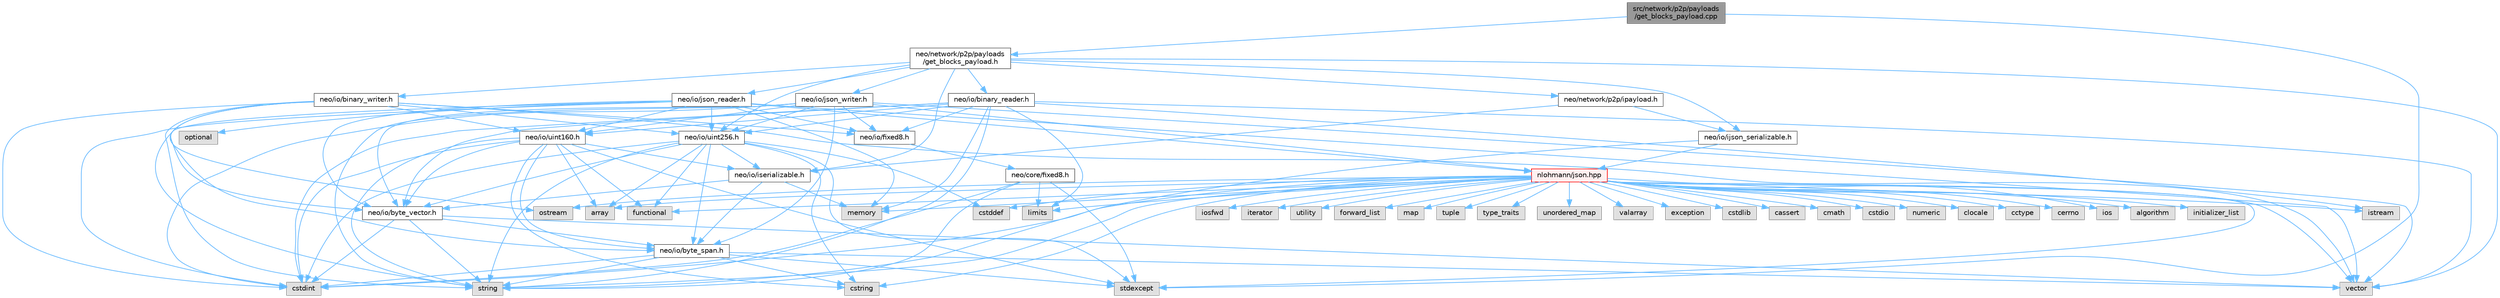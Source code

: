 digraph "src/network/p2p/payloads/get_blocks_payload.cpp"
{
 // LATEX_PDF_SIZE
  bgcolor="transparent";
  edge [fontname=Helvetica,fontsize=10,labelfontname=Helvetica,labelfontsize=10];
  node [fontname=Helvetica,fontsize=10,shape=box,height=0.2,width=0.4];
  Node1 [id="Node000001",label="src/network/p2p/payloads\l/get_blocks_payload.cpp",height=0.2,width=0.4,color="gray40", fillcolor="grey60", style="filled", fontcolor="black",tooltip=" "];
  Node1 -> Node2 [id="edge123_Node000001_Node000002",color="steelblue1",style="solid",tooltip=" "];
  Node2 [id="Node000002",label="neo/network/p2p/payloads\l/get_blocks_payload.h",height=0.2,width=0.4,color="grey40", fillcolor="white", style="filled",URL="$get__blocks__payload_8h.html",tooltip=" "];
  Node2 -> Node3 [id="edge124_Node000002_Node000003",color="steelblue1",style="solid",tooltip=" "];
  Node3 [id="Node000003",label="neo/io/binary_reader.h",height=0.2,width=0.4,color="grey40", fillcolor="white", style="filled",URL="$binary__reader_8h.html",tooltip=" "];
  Node3 -> Node4 [id="edge125_Node000003_Node000004",color="steelblue1",style="solid",tooltip=" "];
  Node4 [id="Node000004",label="neo/io/byte_vector.h",height=0.2,width=0.4,color="grey40", fillcolor="white", style="filled",URL="$io_2byte__vector_8h.html",tooltip=" "];
  Node4 -> Node5 [id="edge126_Node000004_Node000005",color="steelblue1",style="solid",tooltip=" "];
  Node5 [id="Node000005",label="neo/io/byte_span.h",height=0.2,width=0.4,color="grey40", fillcolor="white", style="filled",URL="$io_2byte__span_8h.html",tooltip=" "];
  Node5 -> Node6 [id="edge127_Node000005_Node000006",color="steelblue1",style="solid",tooltip=" "];
  Node6 [id="Node000006",label="cstdint",height=0.2,width=0.4,color="grey60", fillcolor="#E0E0E0", style="filled",tooltip=" "];
  Node5 -> Node7 [id="edge128_Node000005_Node000007",color="steelblue1",style="solid",tooltip=" "];
  Node7 [id="Node000007",label="cstring",height=0.2,width=0.4,color="grey60", fillcolor="#E0E0E0", style="filled",tooltip=" "];
  Node5 -> Node8 [id="edge129_Node000005_Node000008",color="steelblue1",style="solid",tooltip=" "];
  Node8 [id="Node000008",label="stdexcept",height=0.2,width=0.4,color="grey60", fillcolor="#E0E0E0", style="filled",tooltip=" "];
  Node5 -> Node9 [id="edge130_Node000005_Node000009",color="steelblue1",style="solid",tooltip=" "];
  Node9 [id="Node000009",label="string",height=0.2,width=0.4,color="grey60", fillcolor="#E0E0E0", style="filled",tooltip=" "];
  Node5 -> Node10 [id="edge131_Node000005_Node000010",color="steelblue1",style="solid",tooltip=" "];
  Node10 [id="Node000010",label="vector",height=0.2,width=0.4,color="grey60", fillcolor="#E0E0E0", style="filled",tooltip=" "];
  Node4 -> Node6 [id="edge132_Node000004_Node000006",color="steelblue1",style="solid",tooltip=" "];
  Node4 -> Node9 [id="edge133_Node000004_Node000009",color="steelblue1",style="solid",tooltip=" "];
  Node4 -> Node10 [id="edge134_Node000004_Node000010",color="steelblue1",style="solid",tooltip=" "];
  Node3 -> Node11 [id="edge135_Node000003_Node000011",color="steelblue1",style="solid",tooltip=" "];
  Node11 [id="Node000011",label="neo/io/fixed8.h",height=0.2,width=0.4,color="grey40", fillcolor="white", style="filled",URL="$io_2fixed8_8h.html",tooltip=" "];
  Node11 -> Node12 [id="edge136_Node000011_Node000012",color="steelblue1",style="solid",tooltip=" "];
  Node12 [id="Node000012",label="neo/core/fixed8.h",height=0.2,width=0.4,color="grey40", fillcolor="white", style="filled",URL="$core_2fixed8_8h.html",tooltip=" "];
  Node12 -> Node6 [id="edge137_Node000012_Node000006",color="steelblue1",style="solid",tooltip=" "];
  Node12 -> Node13 [id="edge138_Node000012_Node000013",color="steelblue1",style="solid",tooltip=" "];
  Node13 [id="Node000013",label="limits",height=0.2,width=0.4,color="grey60", fillcolor="#E0E0E0", style="filled",tooltip=" "];
  Node12 -> Node8 [id="edge139_Node000012_Node000008",color="steelblue1",style="solid",tooltip=" "];
  Node12 -> Node9 [id="edge140_Node000012_Node000009",color="steelblue1",style="solid",tooltip=" "];
  Node3 -> Node14 [id="edge141_Node000003_Node000014",color="steelblue1",style="solid",tooltip=" "];
  Node14 [id="Node000014",label="neo/io/uint160.h",height=0.2,width=0.4,color="grey40", fillcolor="white", style="filled",URL="$uint160_8h.html",tooltip=" "];
  Node14 -> Node5 [id="edge142_Node000014_Node000005",color="steelblue1",style="solid",tooltip=" "];
  Node14 -> Node4 [id="edge143_Node000014_Node000004",color="steelblue1",style="solid",tooltip=" "];
  Node14 -> Node15 [id="edge144_Node000014_Node000015",color="steelblue1",style="solid",tooltip=" "];
  Node15 [id="Node000015",label="neo/io/iserializable.h",height=0.2,width=0.4,color="grey40", fillcolor="white", style="filled",URL="$iserializable_8h.html",tooltip=" "];
  Node15 -> Node5 [id="edge145_Node000015_Node000005",color="steelblue1",style="solid",tooltip=" "];
  Node15 -> Node4 [id="edge146_Node000015_Node000004",color="steelblue1",style="solid",tooltip=" "];
  Node15 -> Node16 [id="edge147_Node000015_Node000016",color="steelblue1",style="solid",tooltip=" "];
  Node16 [id="Node000016",label="memory",height=0.2,width=0.4,color="grey60", fillcolor="#E0E0E0", style="filled",tooltip=" "];
  Node14 -> Node17 [id="edge148_Node000014_Node000017",color="steelblue1",style="solid",tooltip=" "];
  Node17 [id="Node000017",label="array",height=0.2,width=0.4,color="grey60", fillcolor="#E0E0E0", style="filled",tooltip=" "];
  Node14 -> Node6 [id="edge149_Node000014_Node000006",color="steelblue1",style="solid",tooltip=" "];
  Node14 -> Node7 [id="edge150_Node000014_Node000007",color="steelblue1",style="solid",tooltip=" "];
  Node14 -> Node18 [id="edge151_Node000014_Node000018",color="steelblue1",style="solid",tooltip=" "];
  Node18 [id="Node000018",label="functional",height=0.2,width=0.4,color="grey60", fillcolor="#E0E0E0", style="filled",tooltip=" "];
  Node14 -> Node8 [id="edge152_Node000014_Node000008",color="steelblue1",style="solid",tooltip=" "];
  Node14 -> Node9 [id="edge153_Node000014_Node000009",color="steelblue1",style="solid",tooltip=" "];
  Node3 -> Node19 [id="edge154_Node000003_Node000019",color="steelblue1",style="solid",tooltip=" "];
  Node19 [id="Node000019",label="neo/io/uint256.h",height=0.2,width=0.4,color="grey40", fillcolor="white", style="filled",URL="$uint256_8h.html",tooltip=" "];
  Node19 -> Node5 [id="edge155_Node000019_Node000005",color="steelblue1",style="solid",tooltip=" "];
  Node19 -> Node4 [id="edge156_Node000019_Node000004",color="steelblue1",style="solid",tooltip=" "];
  Node19 -> Node15 [id="edge157_Node000019_Node000015",color="steelblue1",style="solid",tooltip=" "];
  Node19 -> Node17 [id="edge158_Node000019_Node000017",color="steelblue1",style="solid",tooltip=" "];
  Node19 -> Node20 [id="edge159_Node000019_Node000020",color="steelblue1",style="solid",tooltip=" "];
  Node20 [id="Node000020",label="cstddef",height=0.2,width=0.4,color="grey60", fillcolor="#E0E0E0", style="filled",tooltip=" "];
  Node19 -> Node6 [id="edge160_Node000019_Node000006",color="steelblue1",style="solid",tooltip=" "];
  Node19 -> Node7 [id="edge161_Node000019_Node000007",color="steelblue1",style="solid",tooltip=" "];
  Node19 -> Node18 [id="edge162_Node000019_Node000018",color="steelblue1",style="solid",tooltip=" "];
  Node19 -> Node8 [id="edge163_Node000019_Node000008",color="steelblue1",style="solid",tooltip=" "];
  Node19 -> Node9 [id="edge164_Node000019_Node000009",color="steelblue1",style="solid",tooltip=" "];
  Node3 -> Node6 [id="edge165_Node000003_Node000006",color="steelblue1",style="solid",tooltip=" "];
  Node3 -> Node21 [id="edge166_Node000003_Node000021",color="steelblue1",style="solid",tooltip=" "];
  Node21 [id="Node000021",label="istream",height=0.2,width=0.4,color="grey60", fillcolor="#E0E0E0", style="filled",tooltip=" "];
  Node3 -> Node13 [id="edge167_Node000003_Node000013",color="steelblue1",style="solid",tooltip=" "];
  Node3 -> Node16 [id="edge168_Node000003_Node000016",color="steelblue1",style="solid",tooltip=" "];
  Node3 -> Node9 [id="edge169_Node000003_Node000009",color="steelblue1",style="solid",tooltip=" "];
  Node3 -> Node10 [id="edge170_Node000003_Node000010",color="steelblue1",style="solid",tooltip=" "];
  Node2 -> Node22 [id="edge171_Node000002_Node000022",color="steelblue1",style="solid",tooltip=" "];
  Node22 [id="Node000022",label="neo/io/binary_writer.h",height=0.2,width=0.4,color="grey40", fillcolor="white", style="filled",URL="$binary__writer_8h.html",tooltip=" "];
  Node22 -> Node5 [id="edge172_Node000022_Node000005",color="steelblue1",style="solid",tooltip=" "];
  Node22 -> Node4 [id="edge173_Node000022_Node000004",color="steelblue1",style="solid",tooltip=" "];
  Node22 -> Node11 [id="edge174_Node000022_Node000011",color="steelblue1",style="solid",tooltip=" "];
  Node22 -> Node14 [id="edge175_Node000022_Node000014",color="steelblue1",style="solid",tooltip=" "];
  Node22 -> Node19 [id="edge176_Node000022_Node000019",color="steelblue1",style="solid",tooltip=" "];
  Node22 -> Node6 [id="edge177_Node000022_Node000006",color="steelblue1",style="solid",tooltip=" "];
  Node22 -> Node23 [id="edge178_Node000022_Node000023",color="steelblue1",style="solid",tooltip=" "];
  Node23 [id="Node000023",label="ostream",height=0.2,width=0.4,color="grey60", fillcolor="#E0E0E0", style="filled",tooltip=" "];
  Node22 -> Node9 [id="edge179_Node000022_Node000009",color="steelblue1",style="solid",tooltip=" "];
  Node22 -> Node10 [id="edge180_Node000022_Node000010",color="steelblue1",style="solid",tooltip=" "];
  Node2 -> Node24 [id="edge181_Node000002_Node000024",color="steelblue1",style="solid",tooltip=" "];
  Node24 [id="Node000024",label="neo/io/ijson_serializable.h",height=0.2,width=0.4,color="grey40", fillcolor="white", style="filled",URL="$ijson__serializable_8h.html",tooltip=" "];
  Node24 -> Node25 [id="edge182_Node000024_Node000025",color="steelblue1",style="solid",tooltip=" "];
  Node25 [id="Node000025",label="nlohmann/json.hpp",height=0.2,width=0.4,color="red", fillcolor="#FFF0F0", style="filled",URL="$json_8hpp.html",tooltip=" "];
  Node25 -> Node26 [id="edge183_Node000025_Node000026",color="steelblue1",style="solid",tooltip=" "];
  Node26 [id="Node000026",label="algorithm",height=0.2,width=0.4,color="grey60", fillcolor="#E0E0E0", style="filled",tooltip=" "];
  Node25 -> Node20 [id="edge184_Node000025_Node000020",color="steelblue1",style="solid",tooltip=" "];
  Node25 -> Node18 [id="edge185_Node000025_Node000018",color="steelblue1",style="solid",tooltip=" "];
  Node25 -> Node27 [id="edge186_Node000025_Node000027",color="steelblue1",style="solid",tooltip=" "];
  Node27 [id="Node000027",label="initializer_list",height=0.2,width=0.4,color="grey60", fillcolor="#E0E0E0", style="filled",tooltip=" "];
  Node25 -> Node28 [id="edge187_Node000025_Node000028",color="steelblue1",style="solid",tooltip=" "];
  Node28 [id="Node000028",label="iosfwd",height=0.2,width=0.4,color="grey60", fillcolor="#E0E0E0", style="filled",tooltip=" "];
  Node25 -> Node29 [id="edge188_Node000025_Node000029",color="steelblue1",style="solid",tooltip=" "];
  Node29 [id="Node000029",label="iterator",height=0.2,width=0.4,color="grey60", fillcolor="#E0E0E0", style="filled",tooltip=" "];
  Node25 -> Node16 [id="edge189_Node000025_Node000016",color="steelblue1",style="solid",tooltip=" "];
  Node25 -> Node9 [id="edge190_Node000025_Node000009",color="steelblue1",style="solid",tooltip=" "];
  Node25 -> Node30 [id="edge191_Node000025_Node000030",color="steelblue1",style="solid",tooltip=" "];
  Node30 [id="Node000030",label="utility",height=0.2,width=0.4,color="grey60", fillcolor="#E0E0E0", style="filled",tooltip=" "];
  Node25 -> Node10 [id="edge192_Node000025_Node000010",color="steelblue1",style="solid",tooltip=" "];
  Node25 -> Node17 [id="edge193_Node000025_Node000017",color="steelblue1",style="solid",tooltip=" "];
  Node25 -> Node31 [id="edge194_Node000025_Node000031",color="steelblue1",style="solid",tooltip=" "];
  Node31 [id="Node000031",label="forward_list",height=0.2,width=0.4,color="grey60", fillcolor="#E0E0E0", style="filled",tooltip=" "];
  Node25 -> Node32 [id="edge195_Node000025_Node000032",color="steelblue1",style="solid",tooltip=" "];
  Node32 [id="Node000032",label="map",height=0.2,width=0.4,color="grey60", fillcolor="#E0E0E0", style="filled",tooltip=" "];
  Node25 -> Node33 [id="edge196_Node000025_Node000033",color="steelblue1",style="solid",tooltip=" "];
  Node33 [id="Node000033",label="tuple",height=0.2,width=0.4,color="grey60", fillcolor="#E0E0E0", style="filled",tooltip=" "];
  Node25 -> Node34 [id="edge197_Node000025_Node000034",color="steelblue1",style="solid",tooltip=" "];
  Node34 [id="Node000034",label="type_traits",height=0.2,width=0.4,color="grey60", fillcolor="#E0E0E0", style="filled",tooltip=" "];
  Node25 -> Node35 [id="edge198_Node000025_Node000035",color="steelblue1",style="solid",tooltip=" "];
  Node35 [id="Node000035",label="unordered_map",height=0.2,width=0.4,color="grey60", fillcolor="#E0E0E0", style="filled",tooltip=" "];
  Node25 -> Node36 [id="edge199_Node000025_Node000036",color="steelblue1",style="solid",tooltip=" "];
  Node36 [id="Node000036",label="valarray",height=0.2,width=0.4,color="grey60", fillcolor="#E0E0E0", style="filled",tooltip=" "];
  Node25 -> Node37 [id="edge200_Node000025_Node000037",color="steelblue1",style="solid",tooltip=" "];
  Node37 [id="Node000037",label="exception",height=0.2,width=0.4,color="grey60", fillcolor="#E0E0E0", style="filled",tooltip=" "];
  Node25 -> Node8 [id="edge201_Node000025_Node000008",color="steelblue1",style="solid",tooltip=" "];
  Node25 -> Node6 [id="edge202_Node000025_Node000006",color="steelblue1",style="solid",tooltip=" "];
  Node25 -> Node38 [id="edge203_Node000025_Node000038",color="steelblue1",style="solid",tooltip=" "];
  Node38 [id="Node000038",label="cstdlib",height=0.2,width=0.4,color="grey60", fillcolor="#E0E0E0", style="filled",tooltip=" "];
  Node25 -> Node39 [id="edge204_Node000025_Node000039",color="steelblue1",style="solid",tooltip=" "];
  Node39 [id="Node000039",label="cassert",height=0.2,width=0.4,color="grey60", fillcolor="#E0E0E0", style="filled",tooltip=" "];
  Node25 -> Node13 [id="edge205_Node000025_Node000013",color="steelblue1",style="solid",tooltip=" "];
  Node25 -> Node7 [id="edge206_Node000025_Node000007",color="steelblue1",style="solid",tooltip=" "];
  Node25 -> Node40 [id="edge207_Node000025_Node000040",color="steelblue1",style="solid",tooltip=" "];
  Node40 [id="Node000040",label="cmath",height=0.2,width=0.4,color="grey60", fillcolor="#E0E0E0", style="filled",tooltip=" "];
  Node25 -> Node41 [id="edge208_Node000025_Node000041",color="steelblue1",style="solid",tooltip=" "];
  Node41 [id="Node000041",label="cstdio",height=0.2,width=0.4,color="grey60", fillcolor="#E0E0E0", style="filled",tooltip=" "];
  Node25 -> Node42 [id="edge209_Node000025_Node000042",color="steelblue1",style="solid",tooltip=" "];
  Node42 [id="Node000042",label="numeric",height=0.2,width=0.4,color="grey60", fillcolor="#E0E0E0", style="filled",tooltip=" "];
  Node25 -> Node21 [id="edge210_Node000025_Node000021",color="steelblue1",style="solid",tooltip=" "];
  Node25 -> Node43 [id="edge211_Node000025_Node000043",color="steelblue1",style="solid",tooltip=" "];
  Node43 [id="Node000043",label="clocale",height=0.2,width=0.4,color="grey60", fillcolor="#E0E0E0", style="filled",tooltip=" "];
  Node25 -> Node44 [id="edge212_Node000025_Node000044",color="steelblue1",style="solid",tooltip=" "];
  Node44 [id="Node000044",label="cctype",height=0.2,width=0.4,color="grey60", fillcolor="#E0E0E0", style="filled",tooltip=" "];
  Node25 -> Node45 [id="edge213_Node000025_Node000045",color="steelblue1",style="solid",tooltip=" "];
  Node45 [id="Node000045",label="cerrno",height=0.2,width=0.4,color="grey60", fillcolor="#E0E0E0", style="filled",tooltip=" "];
  Node25 -> Node46 [id="edge214_Node000025_Node000046",color="steelblue1",style="solid",tooltip=" "];
  Node46 [id="Node000046",label="ios",height=0.2,width=0.4,color="grey60", fillcolor="#E0E0E0", style="filled",tooltip=" "];
  Node25 -> Node23 [id="edge215_Node000025_Node000023",color="steelblue1",style="solid",tooltip=" "];
  Node24 -> Node9 [id="edge216_Node000024_Node000009",color="steelblue1",style="solid",tooltip=" "];
  Node2 -> Node15 [id="edge217_Node000002_Node000015",color="steelblue1",style="solid",tooltip=" "];
  Node2 -> Node48 [id="edge218_Node000002_Node000048",color="steelblue1",style="solid",tooltip=" "];
  Node48 [id="Node000048",label="neo/io/json_reader.h",height=0.2,width=0.4,color="grey40", fillcolor="white", style="filled",URL="$json__reader_8h.html",tooltip=" "];
  Node48 -> Node4 [id="edge219_Node000048_Node000004",color="steelblue1",style="solid",tooltip=" "];
  Node48 -> Node11 [id="edge220_Node000048_Node000011",color="steelblue1",style="solid",tooltip=" "];
  Node48 -> Node14 [id="edge221_Node000048_Node000014",color="steelblue1",style="solid",tooltip=" "];
  Node48 -> Node19 [id="edge222_Node000048_Node000019",color="steelblue1",style="solid",tooltip=" "];
  Node48 -> Node6 [id="edge223_Node000048_Node000006",color="steelblue1",style="solid",tooltip=" "];
  Node48 -> Node16 [id="edge224_Node000048_Node000016",color="steelblue1",style="solid",tooltip=" "];
  Node48 -> Node25 [id="edge225_Node000048_Node000025",color="steelblue1",style="solid",tooltip=" "];
  Node48 -> Node49 [id="edge226_Node000048_Node000049",color="steelblue1",style="solid",tooltip=" "];
  Node49 [id="Node000049",label="optional",height=0.2,width=0.4,color="grey60", fillcolor="#E0E0E0", style="filled",tooltip=" "];
  Node48 -> Node9 [id="edge227_Node000048_Node000009",color="steelblue1",style="solid",tooltip=" "];
  Node48 -> Node10 [id="edge228_Node000048_Node000010",color="steelblue1",style="solid",tooltip=" "];
  Node2 -> Node50 [id="edge229_Node000002_Node000050",color="steelblue1",style="solid",tooltip=" "];
  Node50 [id="Node000050",label="neo/io/json_writer.h",height=0.2,width=0.4,color="grey40", fillcolor="white", style="filled",URL="$json__writer_8h.html",tooltip=" "];
  Node50 -> Node5 [id="edge230_Node000050_Node000005",color="steelblue1",style="solid",tooltip=" "];
  Node50 -> Node4 [id="edge231_Node000050_Node000004",color="steelblue1",style="solid",tooltip=" "];
  Node50 -> Node11 [id="edge232_Node000050_Node000011",color="steelblue1",style="solid",tooltip=" "];
  Node50 -> Node14 [id="edge233_Node000050_Node000014",color="steelblue1",style="solid",tooltip=" "];
  Node50 -> Node19 [id="edge234_Node000050_Node000019",color="steelblue1",style="solid",tooltip=" "];
  Node50 -> Node6 [id="edge235_Node000050_Node000006",color="steelblue1",style="solid",tooltip=" "];
  Node50 -> Node25 [id="edge236_Node000050_Node000025",color="steelblue1",style="solid",tooltip=" "];
  Node50 -> Node9 [id="edge237_Node000050_Node000009",color="steelblue1",style="solid",tooltip=" "];
  Node50 -> Node10 [id="edge238_Node000050_Node000010",color="steelblue1",style="solid",tooltip=" "];
  Node2 -> Node19 [id="edge239_Node000002_Node000019",color="steelblue1",style="solid",tooltip=" "];
  Node2 -> Node51 [id="edge240_Node000002_Node000051",color="steelblue1",style="solid",tooltip=" "];
  Node51 [id="Node000051",label="neo/network/p2p/ipayload.h",height=0.2,width=0.4,color="grey40", fillcolor="white", style="filled",URL="$p2p_2ipayload_8h.html",tooltip=" "];
  Node51 -> Node24 [id="edge241_Node000051_Node000024",color="steelblue1",style="solid",tooltip=" "];
  Node51 -> Node15 [id="edge242_Node000051_Node000015",color="steelblue1",style="solid",tooltip=" "];
  Node2 -> Node10 [id="edge243_Node000002_Node000010",color="steelblue1",style="solid",tooltip=" "];
  Node1 -> Node8 [id="edge244_Node000001_Node000008",color="steelblue1",style="solid",tooltip=" "];
}
